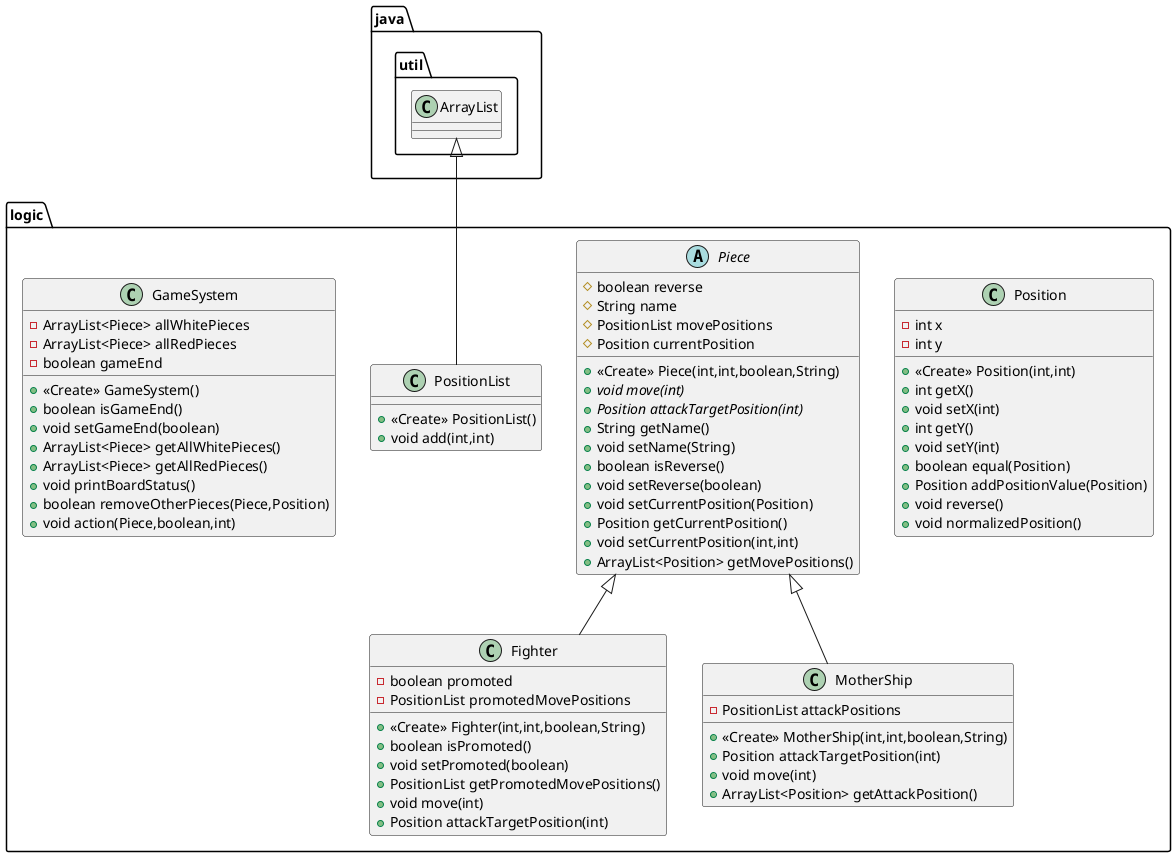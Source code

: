 @startuml
class logic.Position {
- int x
- int y
+ <<Create>> Position(int,int)
+ int getX()
+ void setX(int)
+ int getY()
+ void setY(int)
+ boolean equal(Position)
+ Position addPositionValue(Position)
+ void reverse()
+ void normalizedPosition()
}
class logic.Fighter {
- boolean promoted
- PositionList promotedMovePositions
+ <<Create>> Fighter(int,int,boolean,String)
+ boolean isPromoted()
+ void setPromoted(boolean)
+ PositionList getPromotedMovePositions()
+ void move(int)
+ Position attackTargetPosition(int)
}
abstract class logic.Piece {
# boolean reverse
# String name
# PositionList movePositions
# Position currentPosition
+ <<Create>> Piece(int,int,boolean,String)
+ {abstract}void move(int)
+ {abstract}Position attackTargetPosition(int)
+ String getName()
+ void setName(String)
+ boolean isReverse()
+ void setReverse(boolean)
+ void setCurrentPosition(Position)
+ Position getCurrentPosition()
+ void setCurrentPosition(int,int)
+ ArrayList<Position> getMovePositions()
}
class logic.PositionList {
+ <<Create>> PositionList()
+ void add(int,int)
}
class logic.MotherShip {
- PositionList attackPositions
+ <<Create>> MotherShip(int,int,boolean,String)
+ Position attackTargetPosition(int)
+ void move(int)
+ ArrayList<Position> getAttackPosition()
}
class logic.GameSystem {
- ArrayList<Piece> allWhitePieces
- ArrayList<Piece> allRedPieces
- boolean gameEnd
+ <<Create>> GameSystem()
+ boolean isGameEnd()
+ void setGameEnd(boolean)
+ ArrayList<Piece> getAllWhitePieces()
+ ArrayList<Piece> getAllRedPieces()
+ void printBoardStatus()
+ boolean removeOtherPieces(Piece,Position)
+ void action(Piece,boolean,int)
}


logic.Piece <|-- logic.Fighter
java.util.ArrayList <|-- logic.PositionList
logic.Piece <|-- logic.MotherShip
@enduml